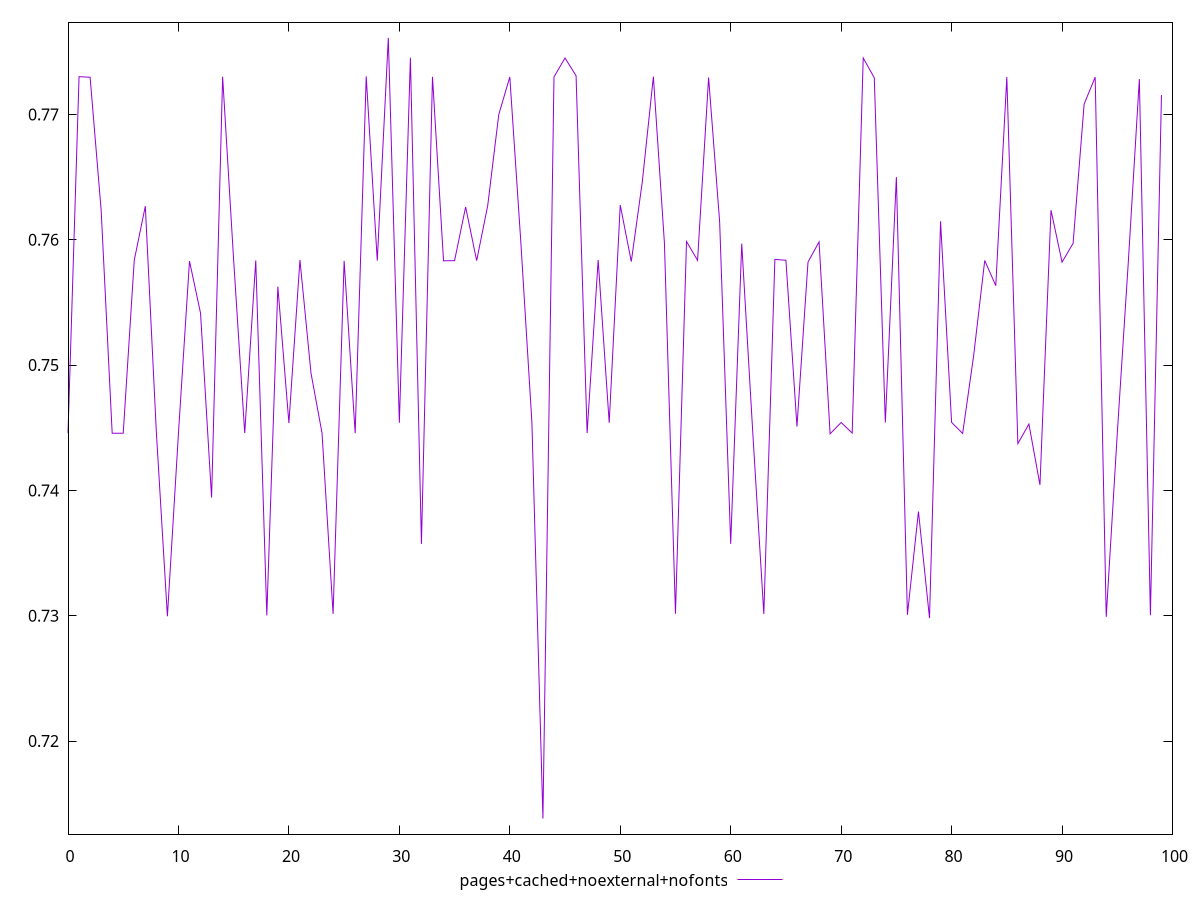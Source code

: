 $_pagesCachedNoexternalNofonts <<EOF
0.7445675675017728
0.7730095853620231
0.7729664338568867
0.7623765021302888
0.7445588118993973
0.7445634831781146
0.7583734373138513
0.7626771009364933
0.7446334737875745
0.7299611429198901
0.7445475281097987
0.7582959599795797
0.7541372389547506
0.739425849100745
0.7730027341173102
0.7583265829883825
0.7445747466955561
0.7583465495696384
0.7300277911231653
0.7562576068693709
0.7453783108957766
0.7583871364499173
0.7493642148547872
0.7445666511886944
0.7301457863071472
0.7583158786684423
0.7445660264809186
0.7730332178213457
0.7583311981940054
0.7761036445792794
0.7453991713026269
0.7745285717607114
0.7357334763778143
0.7729938794859013
0.7583184756845237
0.7583314586469823
0.7626150802602006
0.7583323819518434
0.7627229897518139
0.7699861932933427
0.7729854329107633
0.7597874550825438
0.7454330785392744
0.7138201895039116
0.772988975612325
0.7745007176448452
0.7730828580528101
0.7445787006987317
0.7583805113741079
0.7453983053536115
0.7627660316821544
0.7582555926118886
0.7646406074559303
0.7730113593032436
0.7597232149408615
0.730162967203821
0.7598625655971442
0.7583570438519507
0.772942125904169
0.761428778281341
0.7357372456928402
0.7596878237270929
0.7445916921000381
0.7301334143927282
0.7584272263893171
0.758363995396839
0.7451001039319601
0.7582180226604014
0.7598283897474198
0.7445153060756149
0.7454173493287556
0.7445758506393364
0.7745010588840084
0.7729199342206932
0.7454153336872517
0.7649998476583195
0.7300708869545219
0.7383130868650699
0.7298143483917988
0.7614705522229385
0.7454277510220664
0.7445412933181538
0.7507708319410028
0.7583451535712252
0.7563323765739756
0.7729791019767592
0.7437319239508235
0.7452954137885303
0.7404395814611752
0.7623614172850686
0.7582061228492694
0.7597126868700596
0.7708279286611804
0.772969736458452
0.7299120050456825
0.744544219873984
0.7582308086865929
0.7728171476999635
0.7300401871538112
0.7715513428451013
EOF
set key outside below
set terminal pngcairo
set output "report_00005_2020-11-02T22-26-11.212Z/performance_score/pages+cached+noexternal+nofonts//score.png"
set yrange [0.7125745204024042:0.7773493136807867]
plot $_pagesCachedNoexternalNofonts title "pages+cached+noexternal+nofonts" with line ,